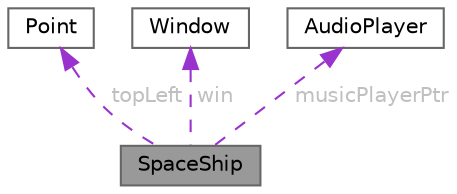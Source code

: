 digraph "SpaceShip"
{
 // LATEX_PDF_SIZE
  bgcolor="transparent";
  edge [fontname=Helvetica,fontsize=10,labelfontname=Helvetica,labelfontsize=10];
  node [fontname=Helvetica,fontsize=10,shape=box,height=0.2,width=0.4];
  Node1 [id="Node000001",label="SpaceShip",height=0.2,width=0.4,color="gray40", fillcolor="grey60", style="filled", fontcolor="black",tooltip=" "];
  Node2 -> Node1 [id="edge1_Node000001_Node000002",dir="back",color="darkorchid3",style="dashed",tooltip=" ",label=" topLeft",fontcolor="grey" ];
  Node2 [id="Node000002",label="Point",height=0.2,width=0.4,color="gray40", fillcolor="white", style="filled",URL="$struct_point.html",tooltip=" "];
  Node3 -> Node1 [id="edge2_Node000001_Node000003",dir="back",color="darkorchid3",style="dashed",tooltip=" ",label=" win",fontcolor="grey" ];
  Node3 [id="Node000003",label="Window",height=0.2,width=0.4,color="gray40", fillcolor="white", style="filled",URL="$class_window.html",tooltip=" "];
  Node4 -> Node1 [id="edge3_Node000001_Node000004",dir="back",color="darkorchid3",style="dashed",tooltip=" ",label=" musicPlayerPtr",fontcolor="grey" ];
  Node4 [id="Node000004",label="AudioPlayer",height=0.2,width=0.4,color="gray40", fillcolor="white", style="filled",URL="$class_audio_player.html",tooltip=" "];
}
